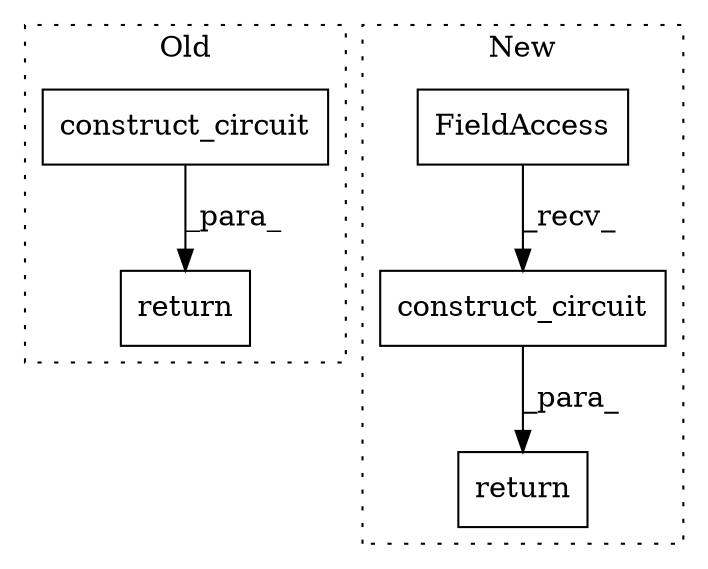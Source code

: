 digraph G {
subgraph cluster0 {
1 [label="construct_circuit" a="32" s="856,897" l="18,1" shape="box"];
4 [label="return" a="41" s="845" l="7" shape="box"];
label = "Old";
style="dotted";
}
subgraph cluster1 {
2 [label="return" a="41" s="693" l="7" shape="box"];
3 [label="construct_circuit" a="32" s="746,805" l="18,1" shape="box"];
5 [label="FieldAccess" a="22" s="700" l="45" shape="box"];
label = "New";
style="dotted";
}
1 -> 4 [label="_para_"];
3 -> 2 [label="_para_"];
5 -> 3 [label="_recv_"];
}